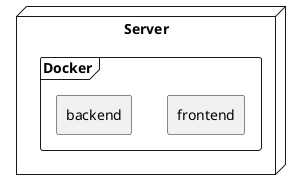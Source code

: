 @startuml sample_diagram

node Server {
    frame Docker {
        rectangle frontend {

        }

        rectangle backend {
            
        }
    }
}



@enduml